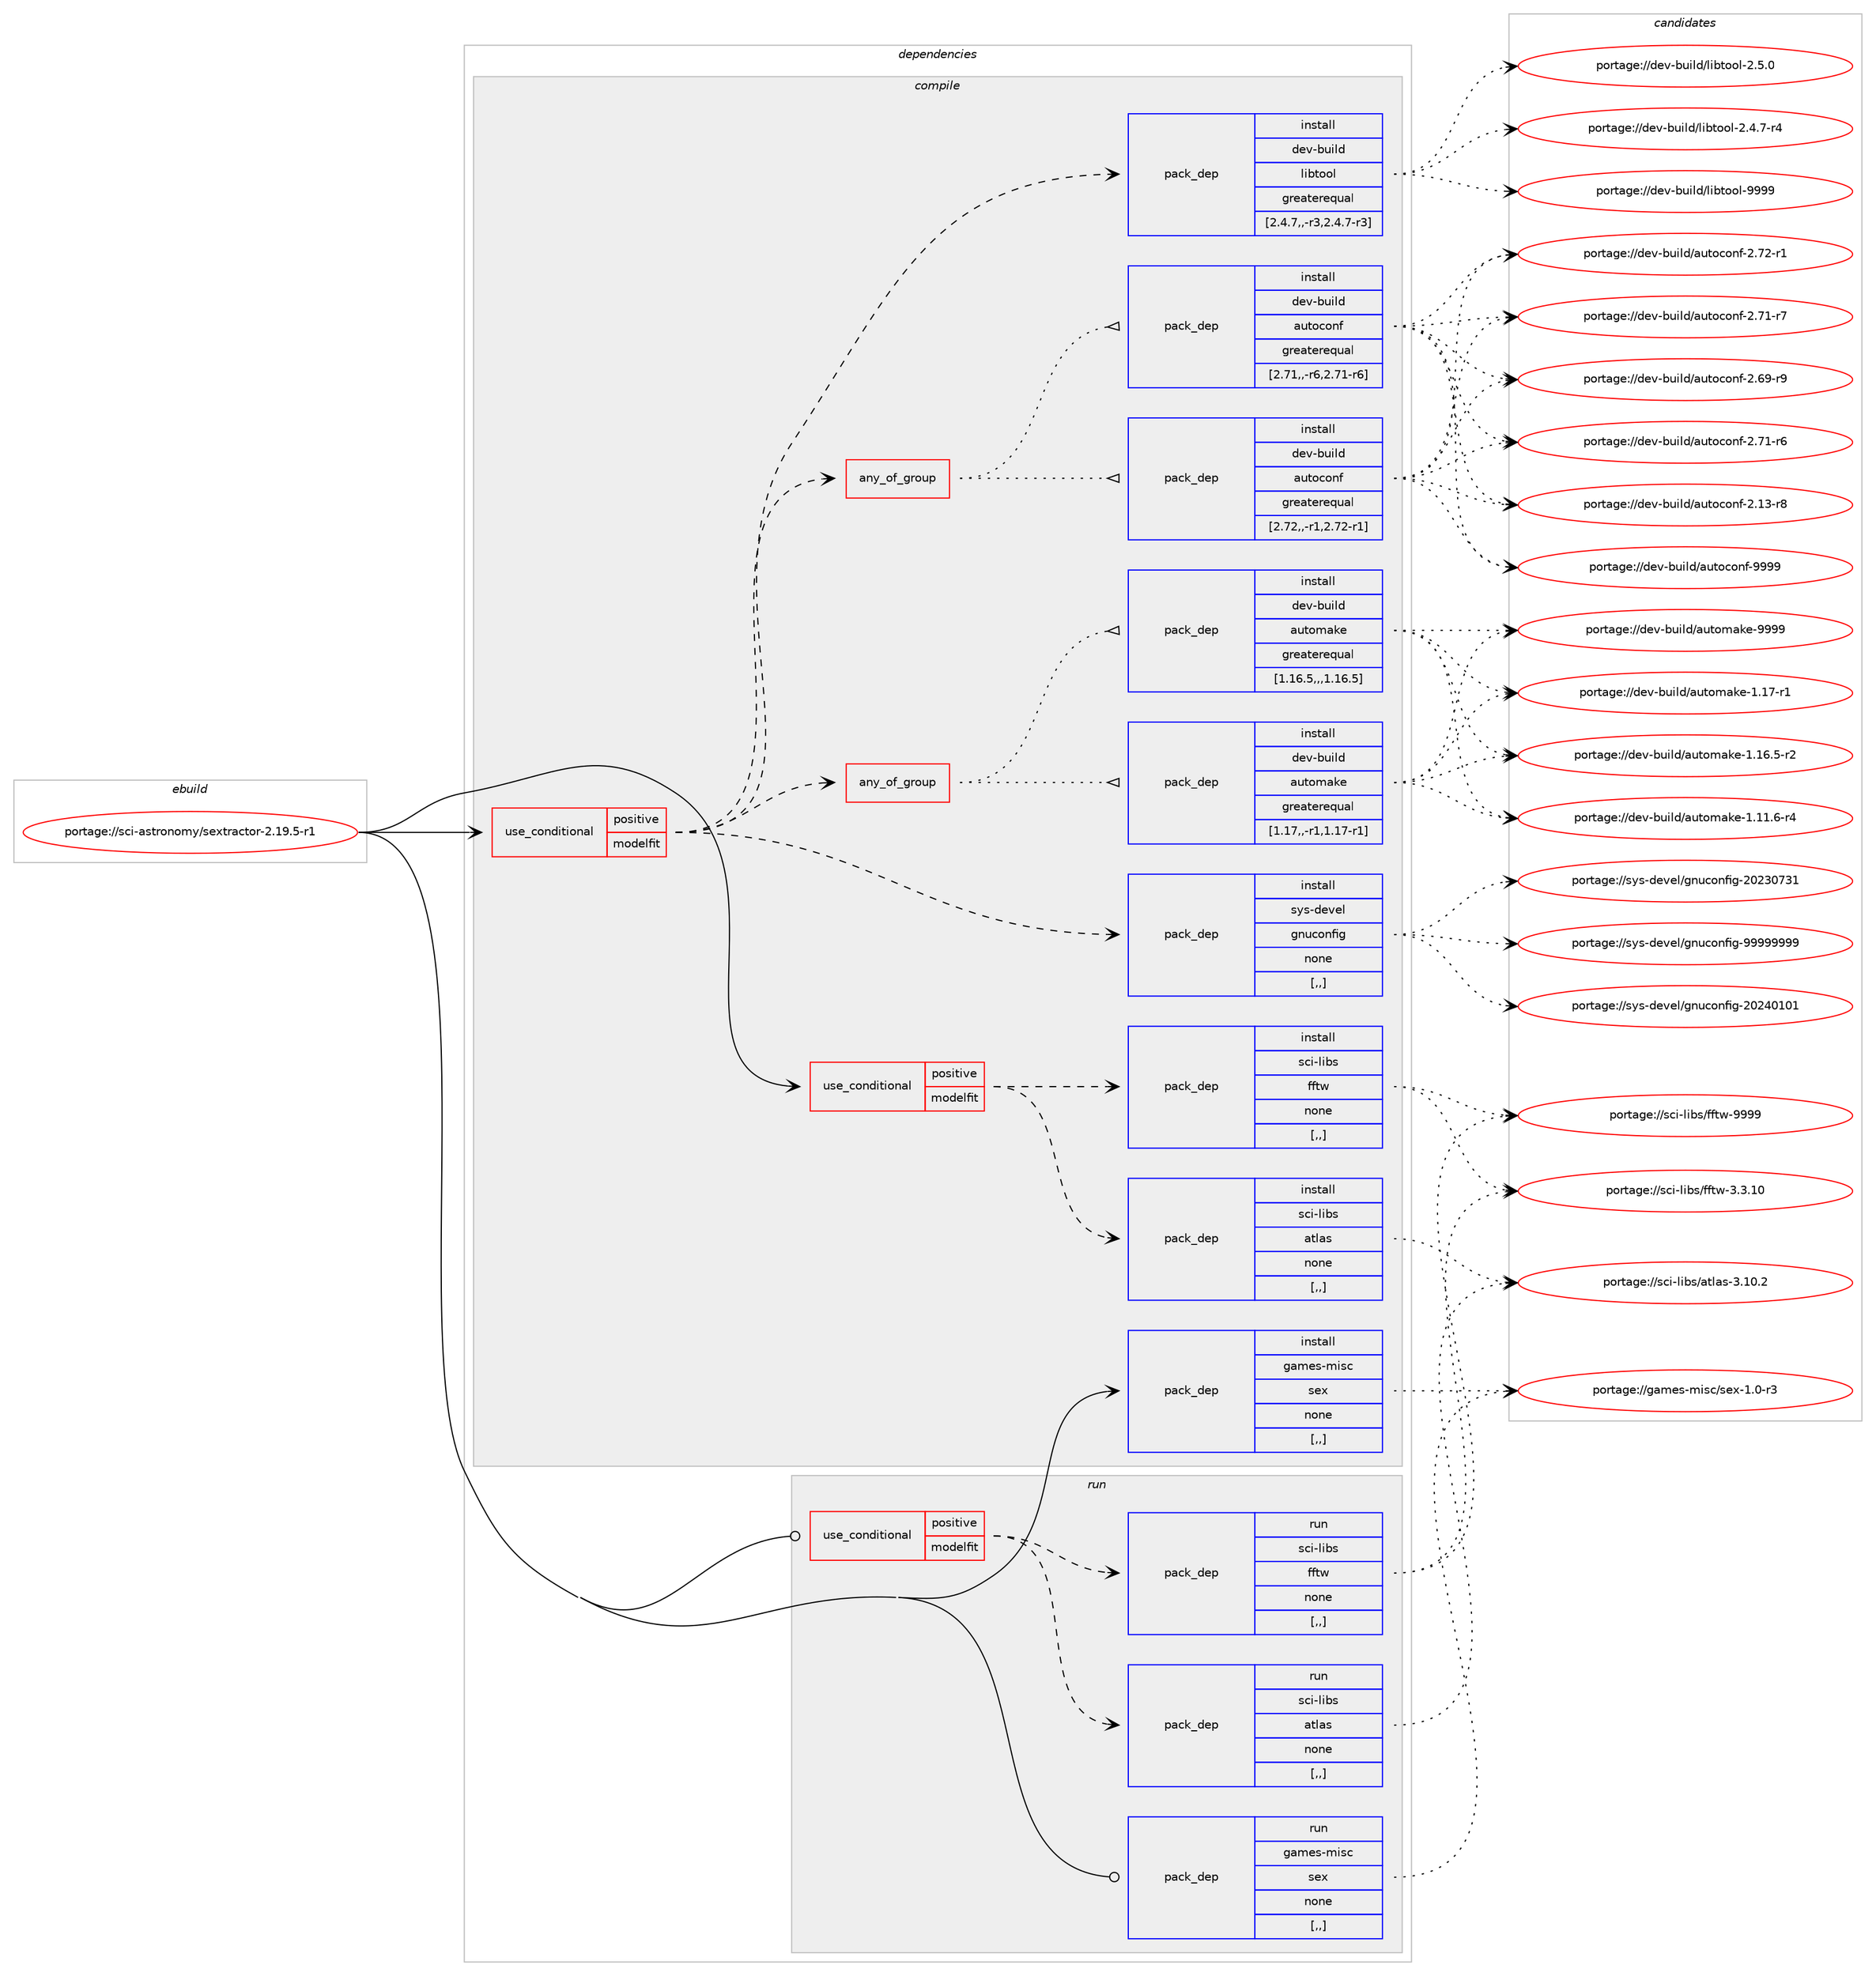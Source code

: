 digraph prolog {

# *************
# Graph options
# *************

newrank=true;
concentrate=true;
compound=true;
graph [rankdir=LR,fontname=Helvetica,fontsize=10,ranksep=1.5];#, ranksep=2.5, nodesep=0.2];
edge  [arrowhead=vee];
node  [fontname=Helvetica,fontsize=10];

# **********
# The ebuild
# **********

subgraph cluster_leftcol {
color=gray;
label=<<i>ebuild</i>>;
id [label="portage://sci-astronomy/sextractor-2.19.5-r1", color=red, width=4, href="../sci-astronomy/sextractor-2.19.5-r1.svg"];
}

# ****************
# The dependencies
# ****************

subgraph cluster_midcol {
color=gray;
label=<<i>dependencies</i>>;
subgraph cluster_compile {
fillcolor="#eeeeee";
style=filled;
label=<<i>compile</i>>;
subgraph cond103748 {
dependency391529 [label=<<TABLE BORDER="0" CELLBORDER="1" CELLSPACING="0" CELLPADDING="4"><TR><TD ROWSPAN="3" CELLPADDING="10">use_conditional</TD></TR><TR><TD>positive</TD></TR><TR><TD>modelfit</TD></TR></TABLE>>, shape=none, color=red];
subgraph pack284981 {
dependency391530 [label=<<TABLE BORDER="0" CELLBORDER="1" CELLSPACING="0" CELLPADDING="4" WIDTH="220"><TR><TD ROWSPAN="6" CELLPADDING="30">pack_dep</TD></TR><TR><TD WIDTH="110">install</TD></TR><TR><TD>sci-libs</TD></TR><TR><TD>atlas</TD></TR><TR><TD>none</TD></TR><TR><TD>[,,]</TD></TR></TABLE>>, shape=none, color=blue];
}
dependency391529:e -> dependency391530:w [weight=20,style="dashed",arrowhead="vee"];
subgraph pack284982 {
dependency391531 [label=<<TABLE BORDER="0" CELLBORDER="1" CELLSPACING="0" CELLPADDING="4" WIDTH="220"><TR><TD ROWSPAN="6" CELLPADDING="30">pack_dep</TD></TR><TR><TD WIDTH="110">install</TD></TR><TR><TD>sci-libs</TD></TR><TR><TD>fftw</TD></TR><TR><TD>none</TD></TR><TR><TD>[,,]</TD></TR></TABLE>>, shape=none, color=blue];
}
dependency391529:e -> dependency391531:w [weight=20,style="dashed",arrowhead="vee"];
}
id:e -> dependency391529:w [weight=20,style="solid",arrowhead="vee"];
subgraph cond103749 {
dependency391532 [label=<<TABLE BORDER="0" CELLBORDER="1" CELLSPACING="0" CELLPADDING="4"><TR><TD ROWSPAN="3" CELLPADDING="10">use_conditional</TD></TR><TR><TD>positive</TD></TR><TR><TD>modelfit</TD></TR></TABLE>>, shape=none, color=red];
subgraph pack284983 {
dependency391533 [label=<<TABLE BORDER="0" CELLBORDER="1" CELLSPACING="0" CELLPADDING="4" WIDTH="220"><TR><TD ROWSPAN="6" CELLPADDING="30">pack_dep</TD></TR><TR><TD WIDTH="110">install</TD></TR><TR><TD>sys-devel</TD></TR><TR><TD>gnuconfig</TD></TR><TR><TD>none</TD></TR><TR><TD>[,,]</TD></TR></TABLE>>, shape=none, color=blue];
}
dependency391532:e -> dependency391533:w [weight=20,style="dashed",arrowhead="vee"];
subgraph any2607 {
dependency391534 [label=<<TABLE BORDER="0" CELLBORDER="1" CELLSPACING="0" CELLPADDING="4"><TR><TD CELLPADDING="10">any_of_group</TD></TR></TABLE>>, shape=none, color=red];subgraph pack284984 {
dependency391535 [label=<<TABLE BORDER="0" CELLBORDER="1" CELLSPACING="0" CELLPADDING="4" WIDTH="220"><TR><TD ROWSPAN="6" CELLPADDING="30">pack_dep</TD></TR><TR><TD WIDTH="110">install</TD></TR><TR><TD>dev-build</TD></TR><TR><TD>automake</TD></TR><TR><TD>greaterequal</TD></TR><TR><TD>[1.17,,-r1,1.17-r1]</TD></TR></TABLE>>, shape=none, color=blue];
}
dependency391534:e -> dependency391535:w [weight=20,style="dotted",arrowhead="oinv"];
subgraph pack284985 {
dependency391536 [label=<<TABLE BORDER="0" CELLBORDER="1" CELLSPACING="0" CELLPADDING="4" WIDTH="220"><TR><TD ROWSPAN="6" CELLPADDING="30">pack_dep</TD></TR><TR><TD WIDTH="110">install</TD></TR><TR><TD>dev-build</TD></TR><TR><TD>automake</TD></TR><TR><TD>greaterequal</TD></TR><TR><TD>[1.16.5,,,1.16.5]</TD></TR></TABLE>>, shape=none, color=blue];
}
dependency391534:e -> dependency391536:w [weight=20,style="dotted",arrowhead="oinv"];
}
dependency391532:e -> dependency391534:w [weight=20,style="dashed",arrowhead="vee"];
subgraph any2608 {
dependency391537 [label=<<TABLE BORDER="0" CELLBORDER="1" CELLSPACING="0" CELLPADDING="4"><TR><TD CELLPADDING="10">any_of_group</TD></TR></TABLE>>, shape=none, color=red];subgraph pack284986 {
dependency391538 [label=<<TABLE BORDER="0" CELLBORDER="1" CELLSPACING="0" CELLPADDING="4" WIDTH="220"><TR><TD ROWSPAN="6" CELLPADDING="30">pack_dep</TD></TR><TR><TD WIDTH="110">install</TD></TR><TR><TD>dev-build</TD></TR><TR><TD>autoconf</TD></TR><TR><TD>greaterequal</TD></TR><TR><TD>[2.72,,-r1,2.72-r1]</TD></TR></TABLE>>, shape=none, color=blue];
}
dependency391537:e -> dependency391538:w [weight=20,style="dotted",arrowhead="oinv"];
subgraph pack284987 {
dependency391539 [label=<<TABLE BORDER="0" CELLBORDER="1" CELLSPACING="0" CELLPADDING="4" WIDTH="220"><TR><TD ROWSPAN="6" CELLPADDING="30">pack_dep</TD></TR><TR><TD WIDTH="110">install</TD></TR><TR><TD>dev-build</TD></TR><TR><TD>autoconf</TD></TR><TR><TD>greaterequal</TD></TR><TR><TD>[2.71,,-r6,2.71-r6]</TD></TR></TABLE>>, shape=none, color=blue];
}
dependency391537:e -> dependency391539:w [weight=20,style="dotted",arrowhead="oinv"];
}
dependency391532:e -> dependency391537:w [weight=20,style="dashed",arrowhead="vee"];
subgraph pack284988 {
dependency391540 [label=<<TABLE BORDER="0" CELLBORDER="1" CELLSPACING="0" CELLPADDING="4" WIDTH="220"><TR><TD ROWSPAN="6" CELLPADDING="30">pack_dep</TD></TR><TR><TD WIDTH="110">install</TD></TR><TR><TD>dev-build</TD></TR><TR><TD>libtool</TD></TR><TR><TD>greaterequal</TD></TR><TR><TD>[2.4.7,,-r3,2.4.7-r3]</TD></TR></TABLE>>, shape=none, color=blue];
}
dependency391532:e -> dependency391540:w [weight=20,style="dashed",arrowhead="vee"];
}
id:e -> dependency391532:w [weight=20,style="solid",arrowhead="vee"];
subgraph pack284989 {
dependency391541 [label=<<TABLE BORDER="0" CELLBORDER="1" CELLSPACING="0" CELLPADDING="4" WIDTH="220"><TR><TD ROWSPAN="6" CELLPADDING="30">pack_dep</TD></TR><TR><TD WIDTH="110">install</TD></TR><TR><TD>games-misc</TD></TR><TR><TD>sex</TD></TR><TR><TD>none</TD></TR><TR><TD>[,,]</TD></TR></TABLE>>, shape=none, color=blue];
}
id:e -> dependency391541:w [weight=20,style="solid",arrowhead="vee"];
}
subgraph cluster_compileandrun {
fillcolor="#eeeeee";
style=filled;
label=<<i>compile and run</i>>;
}
subgraph cluster_run {
fillcolor="#eeeeee";
style=filled;
label=<<i>run</i>>;
subgraph cond103750 {
dependency391542 [label=<<TABLE BORDER="0" CELLBORDER="1" CELLSPACING="0" CELLPADDING="4"><TR><TD ROWSPAN="3" CELLPADDING="10">use_conditional</TD></TR><TR><TD>positive</TD></TR><TR><TD>modelfit</TD></TR></TABLE>>, shape=none, color=red];
subgraph pack284990 {
dependency391543 [label=<<TABLE BORDER="0" CELLBORDER="1" CELLSPACING="0" CELLPADDING="4" WIDTH="220"><TR><TD ROWSPAN="6" CELLPADDING="30">pack_dep</TD></TR><TR><TD WIDTH="110">run</TD></TR><TR><TD>sci-libs</TD></TR><TR><TD>atlas</TD></TR><TR><TD>none</TD></TR><TR><TD>[,,]</TD></TR></TABLE>>, shape=none, color=blue];
}
dependency391542:e -> dependency391543:w [weight=20,style="dashed",arrowhead="vee"];
subgraph pack284991 {
dependency391544 [label=<<TABLE BORDER="0" CELLBORDER="1" CELLSPACING="0" CELLPADDING="4" WIDTH="220"><TR><TD ROWSPAN="6" CELLPADDING="30">pack_dep</TD></TR><TR><TD WIDTH="110">run</TD></TR><TR><TD>sci-libs</TD></TR><TR><TD>fftw</TD></TR><TR><TD>none</TD></TR><TR><TD>[,,]</TD></TR></TABLE>>, shape=none, color=blue];
}
dependency391542:e -> dependency391544:w [weight=20,style="dashed",arrowhead="vee"];
}
id:e -> dependency391542:w [weight=20,style="solid",arrowhead="odot"];
subgraph pack284992 {
dependency391545 [label=<<TABLE BORDER="0" CELLBORDER="1" CELLSPACING="0" CELLPADDING="4" WIDTH="220"><TR><TD ROWSPAN="6" CELLPADDING="30">pack_dep</TD></TR><TR><TD WIDTH="110">run</TD></TR><TR><TD>games-misc</TD></TR><TR><TD>sex</TD></TR><TR><TD>none</TD></TR><TR><TD>[,,]</TD></TR></TABLE>>, shape=none, color=blue];
}
id:e -> dependency391545:w [weight=20,style="solid",arrowhead="odot"];
}
}

# **************
# The candidates
# **************

subgraph cluster_choices {
rank=same;
color=gray;
label=<<i>candidates</i>>;

subgraph choice284981 {
color=black;
nodesep=1;
choice11599105451081059811547971161089711545514649484650 [label="portage://sci-libs/atlas-3.10.2", color=red, width=4,href="../sci-libs/atlas-3.10.2.svg"];
dependency391530:e -> choice11599105451081059811547971161089711545514649484650:w [style=dotted,weight="100"];
}
subgraph choice284982 {
color=black;
nodesep=1;
choice115991054510810598115471021021161194557575757 [label="portage://sci-libs/fftw-9999", color=red, width=4,href="../sci-libs/fftw-9999.svg"];
choice1159910545108105981154710210211611945514651464948 [label="portage://sci-libs/fftw-3.3.10", color=red, width=4,href="../sci-libs/fftw-3.3.10.svg"];
dependency391531:e -> choice115991054510810598115471021021161194557575757:w [style=dotted,weight="100"];
dependency391531:e -> choice1159910545108105981154710210211611945514651464948:w [style=dotted,weight="100"];
}
subgraph choice284983 {
color=black;
nodesep=1;
choice115121115451001011181011084710311011799111110102105103455757575757575757 [label="portage://sys-devel/gnuconfig-99999999", color=red, width=4,href="../sys-devel/gnuconfig-99999999.svg"];
choice115121115451001011181011084710311011799111110102105103455048505248494849 [label="portage://sys-devel/gnuconfig-20240101", color=red, width=4,href="../sys-devel/gnuconfig-20240101.svg"];
choice115121115451001011181011084710311011799111110102105103455048505148555149 [label="portage://sys-devel/gnuconfig-20230731", color=red, width=4,href="../sys-devel/gnuconfig-20230731.svg"];
dependency391533:e -> choice115121115451001011181011084710311011799111110102105103455757575757575757:w [style=dotted,weight="100"];
dependency391533:e -> choice115121115451001011181011084710311011799111110102105103455048505248494849:w [style=dotted,weight="100"];
dependency391533:e -> choice115121115451001011181011084710311011799111110102105103455048505148555149:w [style=dotted,weight="100"];
}
subgraph choice284984 {
color=black;
nodesep=1;
choice10010111845981171051081004797117116111109971071014557575757 [label="portage://dev-build/automake-9999", color=red, width=4,href="../dev-build/automake-9999.svg"];
choice100101118459811710510810047971171161111099710710145494649554511449 [label="portage://dev-build/automake-1.17-r1", color=red, width=4,href="../dev-build/automake-1.17-r1.svg"];
choice1001011184598117105108100479711711611110997107101454946495446534511450 [label="portage://dev-build/automake-1.16.5-r2", color=red, width=4,href="../dev-build/automake-1.16.5-r2.svg"];
choice1001011184598117105108100479711711611110997107101454946494946544511452 [label="portage://dev-build/automake-1.11.6-r4", color=red, width=4,href="../dev-build/automake-1.11.6-r4.svg"];
dependency391535:e -> choice10010111845981171051081004797117116111109971071014557575757:w [style=dotted,weight="100"];
dependency391535:e -> choice100101118459811710510810047971171161111099710710145494649554511449:w [style=dotted,weight="100"];
dependency391535:e -> choice1001011184598117105108100479711711611110997107101454946495446534511450:w [style=dotted,weight="100"];
dependency391535:e -> choice1001011184598117105108100479711711611110997107101454946494946544511452:w [style=dotted,weight="100"];
}
subgraph choice284985 {
color=black;
nodesep=1;
choice10010111845981171051081004797117116111109971071014557575757 [label="portage://dev-build/automake-9999", color=red, width=4,href="../dev-build/automake-9999.svg"];
choice100101118459811710510810047971171161111099710710145494649554511449 [label="portage://dev-build/automake-1.17-r1", color=red, width=4,href="../dev-build/automake-1.17-r1.svg"];
choice1001011184598117105108100479711711611110997107101454946495446534511450 [label="portage://dev-build/automake-1.16.5-r2", color=red, width=4,href="../dev-build/automake-1.16.5-r2.svg"];
choice1001011184598117105108100479711711611110997107101454946494946544511452 [label="portage://dev-build/automake-1.11.6-r4", color=red, width=4,href="../dev-build/automake-1.11.6-r4.svg"];
dependency391536:e -> choice10010111845981171051081004797117116111109971071014557575757:w [style=dotted,weight="100"];
dependency391536:e -> choice100101118459811710510810047971171161111099710710145494649554511449:w [style=dotted,weight="100"];
dependency391536:e -> choice1001011184598117105108100479711711611110997107101454946495446534511450:w [style=dotted,weight="100"];
dependency391536:e -> choice1001011184598117105108100479711711611110997107101454946494946544511452:w [style=dotted,weight="100"];
}
subgraph choice284986 {
color=black;
nodesep=1;
choice10010111845981171051081004797117116111991111101024557575757 [label="portage://dev-build/autoconf-9999", color=red, width=4,href="../dev-build/autoconf-9999.svg"];
choice100101118459811710510810047971171161119911111010245504655504511449 [label="portage://dev-build/autoconf-2.72-r1", color=red, width=4,href="../dev-build/autoconf-2.72-r1.svg"];
choice100101118459811710510810047971171161119911111010245504655494511455 [label="portage://dev-build/autoconf-2.71-r7", color=red, width=4,href="../dev-build/autoconf-2.71-r7.svg"];
choice100101118459811710510810047971171161119911111010245504655494511454 [label="portage://dev-build/autoconf-2.71-r6", color=red, width=4,href="../dev-build/autoconf-2.71-r6.svg"];
choice100101118459811710510810047971171161119911111010245504654574511457 [label="portage://dev-build/autoconf-2.69-r9", color=red, width=4,href="../dev-build/autoconf-2.69-r9.svg"];
choice100101118459811710510810047971171161119911111010245504649514511456 [label="portage://dev-build/autoconf-2.13-r8", color=red, width=4,href="../dev-build/autoconf-2.13-r8.svg"];
dependency391538:e -> choice10010111845981171051081004797117116111991111101024557575757:w [style=dotted,weight="100"];
dependency391538:e -> choice100101118459811710510810047971171161119911111010245504655504511449:w [style=dotted,weight="100"];
dependency391538:e -> choice100101118459811710510810047971171161119911111010245504655494511455:w [style=dotted,weight="100"];
dependency391538:e -> choice100101118459811710510810047971171161119911111010245504655494511454:w [style=dotted,weight="100"];
dependency391538:e -> choice100101118459811710510810047971171161119911111010245504654574511457:w [style=dotted,weight="100"];
dependency391538:e -> choice100101118459811710510810047971171161119911111010245504649514511456:w [style=dotted,weight="100"];
}
subgraph choice284987 {
color=black;
nodesep=1;
choice10010111845981171051081004797117116111991111101024557575757 [label="portage://dev-build/autoconf-9999", color=red, width=4,href="../dev-build/autoconf-9999.svg"];
choice100101118459811710510810047971171161119911111010245504655504511449 [label="portage://dev-build/autoconf-2.72-r1", color=red, width=4,href="../dev-build/autoconf-2.72-r1.svg"];
choice100101118459811710510810047971171161119911111010245504655494511455 [label="portage://dev-build/autoconf-2.71-r7", color=red, width=4,href="../dev-build/autoconf-2.71-r7.svg"];
choice100101118459811710510810047971171161119911111010245504655494511454 [label="portage://dev-build/autoconf-2.71-r6", color=red, width=4,href="../dev-build/autoconf-2.71-r6.svg"];
choice100101118459811710510810047971171161119911111010245504654574511457 [label="portage://dev-build/autoconf-2.69-r9", color=red, width=4,href="../dev-build/autoconf-2.69-r9.svg"];
choice100101118459811710510810047971171161119911111010245504649514511456 [label="portage://dev-build/autoconf-2.13-r8", color=red, width=4,href="../dev-build/autoconf-2.13-r8.svg"];
dependency391539:e -> choice10010111845981171051081004797117116111991111101024557575757:w [style=dotted,weight="100"];
dependency391539:e -> choice100101118459811710510810047971171161119911111010245504655504511449:w [style=dotted,weight="100"];
dependency391539:e -> choice100101118459811710510810047971171161119911111010245504655494511455:w [style=dotted,weight="100"];
dependency391539:e -> choice100101118459811710510810047971171161119911111010245504655494511454:w [style=dotted,weight="100"];
dependency391539:e -> choice100101118459811710510810047971171161119911111010245504654574511457:w [style=dotted,weight="100"];
dependency391539:e -> choice100101118459811710510810047971171161119911111010245504649514511456:w [style=dotted,weight="100"];
}
subgraph choice284988 {
color=black;
nodesep=1;
choice100101118459811710510810047108105981161111111084557575757 [label="portage://dev-build/libtool-9999", color=red, width=4,href="../dev-build/libtool-9999.svg"];
choice10010111845981171051081004710810598116111111108455046534648 [label="portage://dev-build/libtool-2.5.0", color=red, width=4,href="../dev-build/libtool-2.5.0.svg"];
choice100101118459811710510810047108105981161111111084550465246554511452 [label="portage://dev-build/libtool-2.4.7-r4", color=red, width=4,href="../dev-build/libtool-2.4.7-r4.svg"];
dependency391540:e -> choice100101118459811710510810047108105981161111111084557575757:w [style=dotted,weight="100"];
dependency391540:e -> choice10010111845981171051081004710810598116111111108455046534648:w [style=dotted,weight="100"];
dependency391540:e -> choice100101118459811710510810047108105981161111111084550465246554511452:w [style=dotted,weight="100"];
}
subgraph choice284989 {
color=black;
nodesep=1;
choice10397109101115451091051159947115101120454946484511451 [label="portage://games-misc/sex-1.0-r3", color=red, width=4,href="../games-misc/sex-1.0-r3.svg"];
dependency391541:e -> choice10397109101115451091051159947115101120454946484511451:w [style=dotted,weight="100"];
}
subgraph choice284990 {
color=black;
nodesep=1;
choice11599105451081059811547971161089711545514649484650 [label="portage://sci-libs/atlas-3.10.2", color=red, width=4,href="../sci-libs/atlas-3.10.2.svg"];
dependency391543:e -> choice11599105451081059811547971161089711545514649484650:w [style=dotted,weight="100"];
}
subgraph choice284991 {
color=black;
nodesep=1;
choice115991054510810598115471021021161194557575757 [label="portage://sci-libs/fftw-9999", color=red, width=4,href="../sci-libs/fftw-9999.svg"];
choice1159910545108105981154710210211611945514651464948 [label="portage://sci-libs/fftw-3.3.10", color=red, width=4,href="../sci-libs/fftw-3.3.10.svg"];
dependency391544:e -> choice115991054510810598115471021021161194557575757:w [style=dotted,weight="100"];
dependency391544:e -> choice1159910545108105981154710210211611945514651464948:w [style=dotted,weight="100"];
}
subgraph choice284992 {
color=black;
nodesep=1;
choice10397109101115451091051159947115101120454946484511451 [label="portage://games-misc/sex-1.0-r3", color=red, width=4,href="../games-misc/sex-1.0-r3.svg"];
dependency391545:e -> choice10397109101115451091051159947115101120454946484511451:w [style=dotted,weight="100"];
}
}

}
